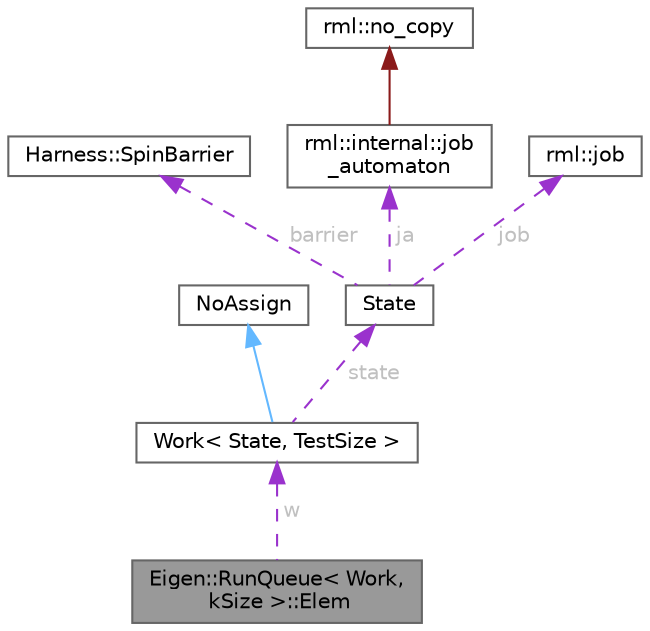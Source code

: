 digraph "Eigen::RunQueue&lt; Work, kSize &gt;::Elem"
{
 // LATEX_PDF_SIZE
  bgcolor="transparent";
  edge [fontname=Helvetica,fontsize=10,labelfontname=Helvetica,labelfontsize=10];
  node [fontname=Helvetica,fontsize=10,shape=box,height=0.2,width=0.4];
  Node1 [id="Node000001",label="Eigen::RunQueue\< Work,\l kSize \>::Elem",height=0.2,width=0.4,color="gray40", fillcolor="grey60", style="filled", fontcolor="black",tooltip=" "];
  Node2 -> Node1 [id="edge1_Node000001_Node000002",dir="back",color="darkorchid3",style="dashed",tooltip=" ",label=" w",fontcolor="grey" ];
  Node2 [id="Node000002",label="Work\< State, TestSize \>",height=0.2,width=0.4,color="gray40", fillcolor="white", style="filled",URL="$struct_work.html",tooltip=" "];
  Node3 -> Node2 [id="edge2_Node000002_Node000003",dir="back",color="steelblue1",style="solid",tooltip=" "];
  Node3 [id="Node000003",label="NoAssign",height=0.2,width=0.4,color="gray40", fillcolor="white", style="filled",URL="$class_no_assign.html",tooltip="Base class for prohibiting compiler-generated operator="];
  Node4 -> Node2 [id="edge3_Node000002_Node000004",dir="back",color="darkorchid3",style="dashed",tooltip=" ",label=" state",fontcolor="grey" ];
  Node4 [id="Node000004",label="State",height=0.2,width=0.4,color="gray40", fillcolor="white", style="filled",URL="$struct_state.html",tooltip=" "];
  Node5 -> Node4 [id="edge4_Node000004_Node000005",dir="back",color="darkorchid3",style="dashed",tooltip=" ",label=" barrier",fontcolor="grey" ];
  Node5 [id="Node000005",label="Harness::SpinBarrier",height=0.2,width=0.4,color="gray40", fillcolor="white", style="filled",URL="$class_harness_1_1_spin_barrier.html",tooltip=" "];
  Node6 -> Node4 [id="edge5_Node000004_Node000006",dir="back",color="darkorchid3",style="dashed",tooltip=" ",label=" ja",fontcolor="grey" ];
  Node6 [id="Node000006",label="rml::internal::job\l_automaton",height=0.2,width=0.4,color="gray40", fillcolor="white", style="filled",URL="$classrml_1_1internal_1_1job__automaton.html",tooltip="Finite state machine."];
  Node7 -> Node6 [id="edge6_Node000006_Node000007",dir="back",color="firebrick4",style="solid",tooltip=" "];
  Node7 [id="Node000007",label="rml::no_copy",height=0.2,width=0.4,color="gray40", fillcolor="white", style="filled",URL="$classrml_1_1no__copy.html",tooltip="Base class for denying assignment and copy constructor."];
  Node8 -> Node4 [id="edge7_Node000004_Node000008",dir="back",color="darkorchid3",style="dashed",tooltip=" ",label=" job",fontcolor="grey" ];
  Node8 [id="Node000008",label="rml::job",height=0.2,width=0.4,color="gray40", fillcolor="white", style="filled",URL="$classrml_1_1job.html",tooltip="Represents a client's job for an execution context."];
}
